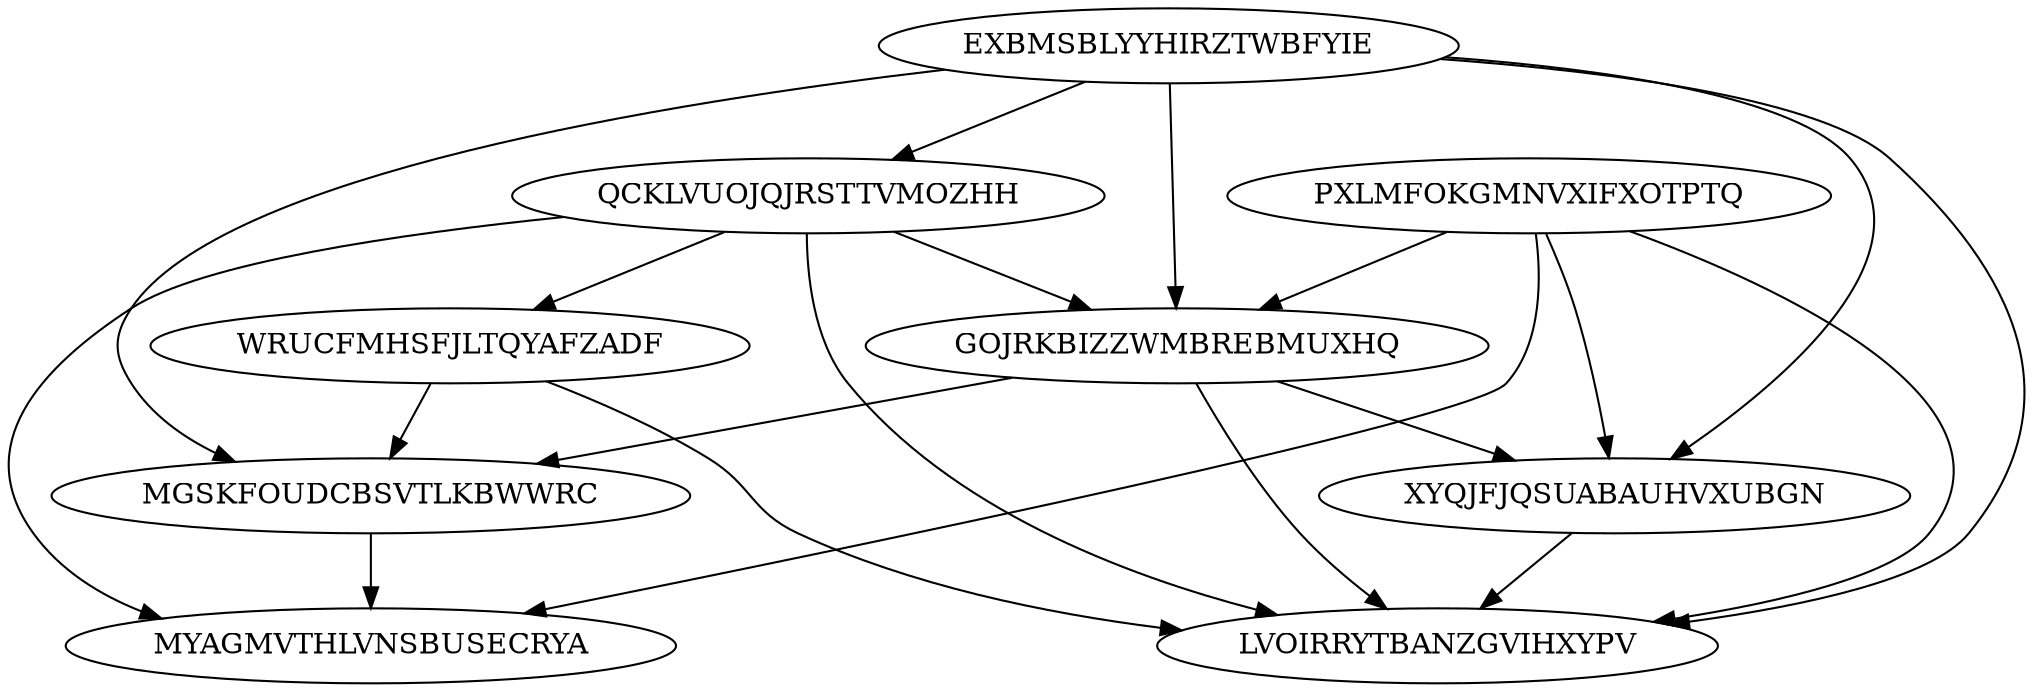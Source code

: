 digraph N9M20 {
	PXLMFOKGMNVXIFXOTPTQ	[Weight=20];
	EXBMSBLYYHIRZTWBFYIE	[Weight=16];
	QCKLVUOJQJRSTTVMOZHH	[Weight=10];
	GOJRKBIZZWMBREBMUXHQ	[Weight=15];
	WRUCFMHSFJLTQYAFZADF	[Weight=19];
	XYQJFJQSUABAUHVXUBGN	[Weight=15];
	MGSKFOUDCBSVTLKBWWRC	[Weight=16];
	MYAGMVTHLVNSBUSECRYA	[Weight=14];
	LVOIRRYTBANZGVIHXYPV	[Weight=14];
	PXLMFOKGMNVXIFXOTPTQ -> MYAGMVTHLVNSBUSECRYA [Weight=19];
	EXBMSBLYYHIRZTWBFYIE -> LVOIRRYTBANZGVIHXYPV [Weight=13];
	PXLMFOKGMNVXIFXOTPTQ -> GOJRKBIZZWMBREBMUXHQ [Weight=10];
	QCKLVUOJQJRSTTVMOZHH -> WRUCFMHSFJLTQYAFZADF [Weight=10];
	PXLMFOKGMNVXIFXOTPTQ -> LVOIRRYTBANZGVIHXYPV [Weight=20];
	QCKLVUOJQJRSTTVMOZHH -> GOJRKBIZZWMBREBMUXHQ [Weight=19];
	EXBMSBLYYHIRZTWBFYIE -> GOJRKBIZZWMBREBMUXHQ [Weight=13];
	EXBMSBLYYHIRZTWBFYIE -> MGSKFOUDCBSVTLKBWWRC [Weight=16];
	WRUCFMHSFJLTQYAFZADF -> LVOIRRYTBANZGVIHXYPV [Weight=13];
	QCKLVUOJQJRSTTVMOZHH -> LVOIRRYTBANZGVIHXYPV [Weight=19];
	PXLMFOKGMNVXIFXOTPTQ -> XYQJFJQSUABAUHVXUBGN [Weight=16];
	WRUCFMHSFJLTQYAFZADF -> MGSKFOUDCBSVTLKBWWRC [Weight=13];
	GOJRKBIZZWMBREBMUXHQ -> XYQJFJQSUABAUHVXUBGN [Weight=19];
	GOJRKBIZZWMBREBMUXHQ -> LVOIRRYTBANZGVIHXYPV [Weight=20];
	GOJRKBIZZWMBREBMUXHQ -> MGSKFOUDCBSVTLKBWWRC [Weight=16];
	EXBMSBLYYHIRZTWBFYIE -> QCKLVUOJQJRSTTVMOZHH [Weight=13];
	XYQJFJQSUABAUHVXUBGN -> LVOIRRYTBANZGVIHXYPV [Weight=10];
	QCKLVUOJQJRSTTVMOZHH -> MYAGMVTHLVNSBUSECRYA [Weight=12];
	EXBMSBLYYHIRZTWBFYIE -> XYQJFJQSUABAUHVXUBGN [Weight=18];
	MGSKFOUDCBSVTLKBWWRC -> MYAGMVTHLVNSBUSECRYA [Weight=16];
}
